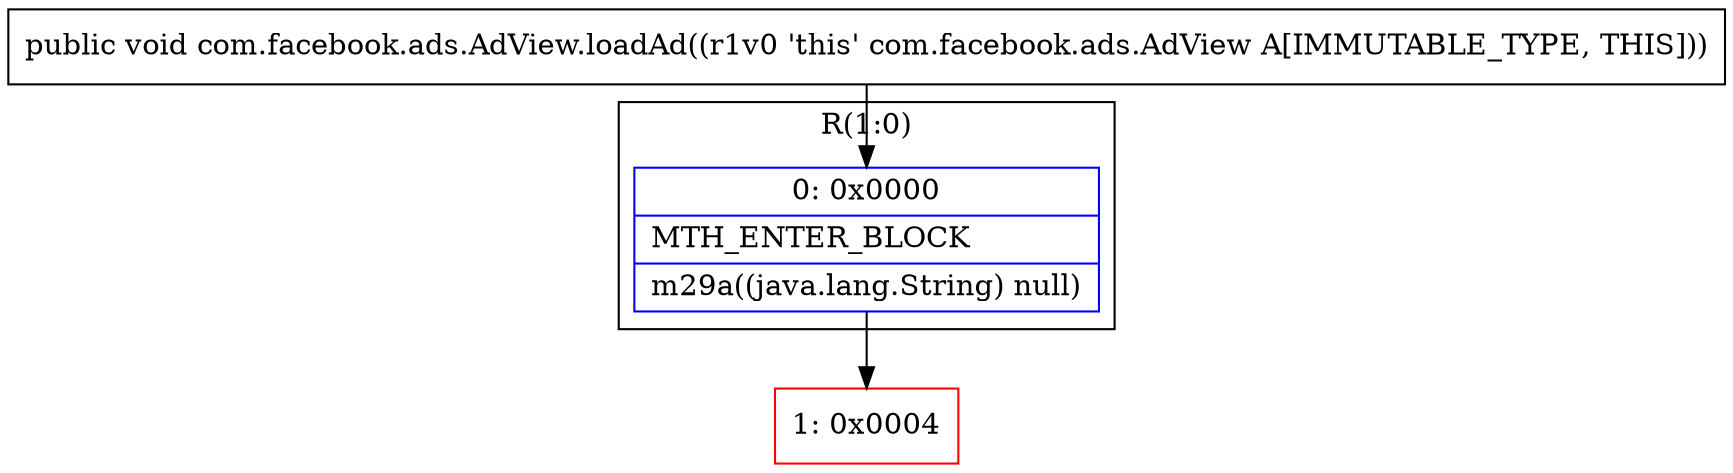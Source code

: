 digraph "CFG forcom.facebook.ads.AdView.loadAd()V" {
subgraph cluster_Region_1504229538 {
label = "R(1:0)";
node [shape=record,color=blue];
Node_0 [shape=record,label="{0\:\ 0x0000|MTH_ENTER_BLOCK\l|m29a((java.lang.String) null)\l}"];
}
Node_1 [shape=record,color=red,label="{1\:\ 0x0004}"];
MethodNode[shape=record,label="{public void com.facebook.ads.AdView.loadAd((r1v0 'this' com.facebook.ads.AdView A[IMMUTABLE_TYPE, THIS])) }"];
MethodNode -> Node_0;
Node_0 -> Node_1;
}

